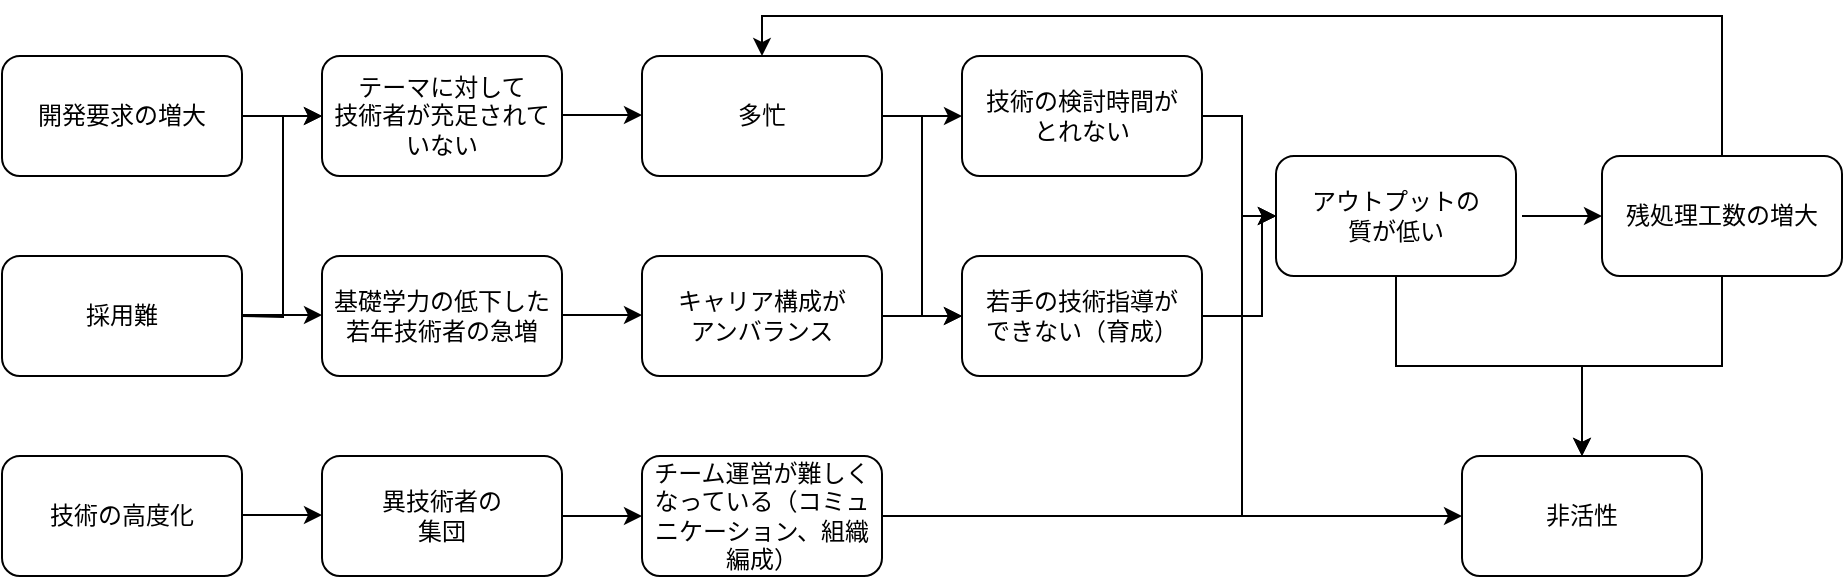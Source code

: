 <mxfile version="20.3.0" type="device" pages="2"><diagram id="dJGeUr5zPOfiIlqvQIUH" name="ページ1"><mxGraphModel dx="1106" dy="799" grid="1" gridSize="10" guides="1" tooltips="1" connect="1" arrows="1" fold="1" page="1" pageScale="1" pageWidth="827" pageHeight="1169" math="0" shadow="0"><root><mxCell id="0"/><mxCell id="1" parent="0"/><mxCell id="kO12snzmvr3qVSmDlKaI-1" value="開発要求の増大" style="rounded=1;whiteSpace=wrap;html=1;" vertex="1" parent="1"><mxGeometry x="70" y="180" width="120" height="60" as="geometry"/></mxCell><mxCell id="kO12snzmvr3qVSmDlKaI-2" value="テーマに対して&lt;br&gt;技術者が充足されていない" style="rounded=1;whiteSpace=wrap;html=1;" vertex="1" parent="1"><mxGeometry x="230" y="180" width="120" height="60" as="geometry"/></mxCell><mxCell id="kO12snzmvr3qVSmDlKaI-3" value="多忙" style="rounded=1;whiteSpace=wrap;html=1;" vertex="1" parent="1"><mxGeometry x="390" y="180" width="120" height="60" as="geometry"/></mxCell><mxCell id="kO12snzmvr3qVSmDlKaI-29" style="edgeStyle=orthogonalEdgeStyle;rounded=0;orthogonalLoop=1;jettySize=auto;html=1;exitX=1;exitY=0.5;exitDx=0;exitDy=0;entryX=0;entryY=0.5;entryDx=0;entryDy=0;" edge="1" parent="1" source="kO12snzmvr3qVSmDlKaI-4" target="kO12snzmvr3qVSmDlKaI-5"><mxGeometry relative="1" as="geometry"/></mxCell><mxCell id="kO12snzmvr3qVSmDlKaI-4" value="技術の検討時間が&lt;br&gt;とれない" style="rounded=1;whiteSpace=wrap;html=1;" vertex="1" parent="1"><mxGeometry x="550" y="180" width="120" height="60" as="geometry"/></mxCell><mxCell id="kO12snzmvr3qVSmDlKaI-33" style="edgeStyle=orthogonalEdgeStyle;rounded=0;orthogonalLoop=1;jettySize=auto;html=1;exitX=0.5;exitY=1;exitDx=0;exitDy=0;" edge="1" parent="1" source="kO12snzmvr3qVSmDlKaI-5" target="kO12snzmvr3qVSmDlKaI-14"><mxGeometry relative="1" as="geometry"/></mxCell><mxCell id="kO12snzmvr3qVSmDlKaI-5" value="アウトプットの&lt;br&gt;質が低い" style="rounded=1;whiteSpace=wrap;html=1;" vertex="1" parent="1"><mxGeometry x="707" y="230" width="120" height="60" as="geometry"/></mxCell><mxCell id="kO12snzmvr3qVSmDlKaI-31" style="edgeStyle=orthogonalEdgeStyle;rounded=0;orthogonalLoop=1;jettySize=auto;html=1;exitX=0.5;exitY=0;exitDx=0;exitDy=0;entryX=0.5;entryY=0;entryDx=0;entryDy=0;" edge="1" parent="1" source="kO12snzmvr3qVSmDlKaI-6" target="kO12snzmvr3qVSmDlKaI-3"><mxGeometry relative="1" as="geometry"/></mxCell><mxCell id="kO12snzmvr3qVSmDlKaI-34" style="edgeStyle=orthogonalEdgeStyle;rounded=0;orthogonalLoop=1;jettySize=auto;html=1;exitX=0.5;exitY=1;exitDx=0;exitDy=0;entryX=0.5;entryY=0;entryDx=0;entryDy=0;" edge="1" parent="1" source="kO12snzmvr3qVSmDlKaI-6" target="kO12snzmvr3qVSmDlKaI-14"><mxGeometry relative="1" as="geometry"/></mxCell><mxCell id="kO12snzmvr3qVSmDlKaI-6" value="残処理工数の増大" style="rounded=1;whiteSpace=wrap;html=1;" vertex="1" parent="1"><mxGeometry x="870" y="230" width="120" height="60" as="geometry"/></mxCell><mxCell id="kO12snzmvr3qVSmDlKaI-7" value="採用難" style="rounded=1;whiteSpace=wrap;html=1;" vertex="1" parent="1"><mxGeometry x="70" y="280" width="120" height="60" as="geometry"/></mxCell><mxCell id="kO12snzmvr3qVSmDlKaI-8" value="基礎学力の低下した&lt;br&gt;若年技術者の急増" style="rounded=1;whiteSpace=wrap;html=1;" vertex="1" parent="1"><mxGeometry x="230" y="280" width="120" height="60" as="geometry"/></mxCell><mxCell id="kO12snzmvr3qVSmDlKaI-9" value="キャリア構成が&lt;br&gt;アンバランス" style="rounded=1;whiteSpace=wrap;html=1;" vertex="1" parent="1"><mxGeometry x="390" y="280" width="120" height="60" as="geometry"/></mxCell><mxCell id="kO12snzmvr3qVSmDlKaI-10" value="若手の技術指導が&lt;br&gt;できない（育成）" style="rounded=1;whiteSpace=wrap;html=1;" vertex="1" parent="1"><mxGeometry x="550" y="280" width="120" height="60" as="geometry"/></mxCell><mxCell id="kO12snzmvr3qVSmDlKaI-11" value="技術の高度化" style="rounded=1;whiteSpace=wrap;html=1;" vertex="1" parent="1"><mxGeometry x="70" y="380" width="120" height="60" as="geometry"/></mxCell><mxCell id="kO12snzmvr3qVSmDlKaI-12" value="異技術者の&lt;br&gt;集団" style="rounded=1;whiteSpace=wrap;html=1;" vertex="1" parent="1"><mxGeometry x="230" y="380" width="120" height="60" as="geometry"/></mxCell><mxCell id="kO12snzmvr3qVSmDlKaI-13" value="チーム運営が難しくなっている（コミュニケーション、組織編成）" style="rounded=1;whiteSpace=wrap;html=1;" vertex="1" parent="1"><mxGeometry x="390" y="380" width="120" height="60" as="geometry"/></mxCell><mxCell id="kO12snzmvr3qVSmDlKaI-14" value="非活性" style="rounded=1;whiteSpace=wrap;html=1;" vertex="1" parent="1"><mxGeometry x="800" y="380" width="120" height="60" as="geometry"/></mxCell><mxCell id="kO12snzmvr3qVSmDlKaI-16" value="" style="endArrow=classic;html=1;rounded=0;entryX=0;entryY=0.5;entryDx=0;entryDy=0;exitX=1;exitY=0.5;exitDx=0;exitDy=0;" edge="1" parent="1" source="kO12snzmvr3qVSmDlKaI-1" target="kO12snzmvr3qVSmDlKaI-2"><mxGeometry width="50" height="50" relative="1" as="geometry"><mxPoint x="-10" y="310" as="sourcePoint"/><mxPoint x="40" y="260" as="targetPoint"/></mxGeometry></mxCell><mxCell id="kO12snzmvr3qVSmDlKaI-17" value="" style="endArrow=classic;html=1;rounded=0;entryX=0;entryY=0.5;entryDx=0;entryDy=0;exitX=1;exitY=0.5;exitDx=0;exitDy=0;" edge="1" parent="1"><mxGeometry width="50" height="50" relative="1" as="geometry"><mxPoint x="350" y="209.5" as="sourcePoint"/><mxPoint x="390" y="209.5" as="targetPoint"/></mxGeometry></mxCell><mxCell id="kO12snzmvr3qVSmDlKaI-18" value="" style="endArrow=classic;html=1;rounded=0;entryX=0;entryY=0.5;entryDx=0;entryDy=0;exitX=1;exitY=0.5;exitDx=0;exitDy=0;edgeStyle=orthogonalEdgeStyle;" edge="1" parent="1" source="kO12snzmvr3qVSmDlKaI-3" target="kO12snzmvr3qVSmDlKaI-10"><mxGeometry width="50" height="50" relative="1" as="geometry"><mxPoint x="360" y="219.5" as="sourcePoint"/><mxPoint x="400" y="219.5" as="targetPoint"/></mxGeometry></mxCell><mxCell id="kO12snzmvr3qVSmDlKaI-19" value="" style="endArrow=classic;html=1;rounded=0;entryX=0;entryY=0.5;entryDx=0;entryDy=0;exitX=1;exitY=0.5;exitDx=0;exitDy=0;edgeStyle=orthogonalEdgeStyle;" edge="1" parent="1" source="kO12snzmvr3qVSmDlKaI-9" target="kO12snzmvr3qVSmDlKaI-10"><mxGeometry width="50" height="50" relative="1" as="geometry"><mxPoint x="520" y="220" as="sourcePoint"/><mxPoint x="560" y="320" as="targetPoint"/></mxGeometry></mxCell><mxCell id="kO12snzmvr3qVSmDlKaI-20" value="" style="endArrow=classic;html=1;rounded=0;entryX=0;entryY=0.5;entryDx=0;entryDy=0;exitX=1;exitY=0.5;exitDx=0;exitDy=0;" edge="1" parent="1"><mxGeometry width="50" height="50" relative="1" as="geometry"><mxPoint x="350" y="309.5" as="sourcePoint"/><mxPoint x="390" y="309.5" as="targetPoint"/></mxGeometry></mxCell><mxCell id="kO12snzmvr3qVSmDlKaI-21" value="" style="endArrow=classic;html=1;rounded=0;entryX=0;entryY=0.5;entryDx=0;entryDy=0;exitX=1;exitY=0.5;exitDx=0;exitDy=0;" edge="1" parent="1"><mxGeometry width="50" height="50" relative="1" as="geometry"><mxPoint x="190" y="309.5" as="sourcePoint"/><mxPoint x="230" y="309.5" as="targetPoint"/></mxGeometry></mxCell><mxCell id="kO12snzmvr3qVSmDlKaI-22" value="" style="endArrow=classic;html=1;rounded=0;entryX=0;entryY=0.5;entryDx=0;entryDy=0;edgeStyle=orthogonalEdgeStyle;" edge="1" parent="1" target="kO12snzmvr3qVSmDlKaI-2"><mxGeometry width="50" height="50" relative="1" as="geometry"><mxPoint x="190" y="310" as="sourcePoint"/><mxPoint x="560" y="320" as="targetPoint"/></mxGeometry></mxCell><mxCell id="kO12snzmvr3qVSmDlKaI-23" value="" style="endArrow=classic;html=1;rounded=0;entryX=0;entryY=0.5;entryDx=0;entryDy=0;exitX=1;exitY=0.5;exitDx=0;exitDy=0;" edge="1" parent="1"><mxGeometry width="50" height="50" relative="1" as="geometry"><mxPoint x="190" y="409.5" as="sourcePoint"/><mxPoint x="230" y="409.5" as="targetPoint"/></mxGeometry></mxCell><mxCell id="kO12snzmvr3qVSmDlKaI-24" value="" style="endArrow=classic;html=1;rounded=0;entryX=0;entryY=0.5;entryDx=0;entryDy=0;exitX=1;exitY=0.5;exitDx=0;exitDy=0;" edge="1" parent="1" source="kO12snzmvr3qVSmDlKaI-12" target="kO12snzmvr3qVSmDlKaI-13"><mxGeometry width="50" height="50" relative="1" as="geometry"><mxPoint x="370" y="329.5" as="sourcePoint"/><mxPoint x="410" y="329.5" as="targetPoint"/></mxGeometry></mxCell><mxCell id="kO12snzmvr3qVSmDlKaI-25" value="" style="endArrow=classic;html=1;rounded=0;entryX=0;entryY=0.5;entryDx=0;entryDy=0;exitX=1;exitY=0.5;exitDx=0;exitDy=0;" edge="1" parent="1" source="kO12snzmvr3qVSmDlKaI-13" target="kO12snzmvr3qVSmDlKaI-14"><mxGeometry width="50" height="50" relative="1" as="geometry"><mxPoint x="360" y="420" as="sourcePoint"/><mxPoint x="400" y="420" as="targetPoint"/></mxGeometry></mxCell><mxCell id="kO12snzmvr3qVSmDlKaI-26" value="" style="endArrow=classic;html=1;rounded=0;entryX=0;entryY=0.5;entryDx=0;entryDy=0;exitX=1;exitY=0.5;exitDx=0;exitDy=0;edgeStyle=orthogonalEdgeStyle;" edge="1" parent="1" source="kO12snzmvr3qVSmDlKaI-13" target="kO12snzmvr3qVSmDlKaI-5"><mxGeometry width="50" height="50" relative="1" as="geometry"><mxPoint x="520" y="220" as="sourcePoint"/><mxPoint x="560" y="320" as="targetPoint"/><Array as="points"><mxPoint x="690" y="410"/><mxPoint x="690" y="260"/></Array></mxGeometry></mxCell><mxCell id="kO12snzmvr3qVSmDlKaI-27" value="" style="endArrow=classic;html=1;rounded=0;entryX=0;entryY=0.5;entryDx=0;entryDy=0;exitX=1;exitY=0.5;exitDx=0;exitDy=0;edgeStyle=orthogonalEdgeStyle;" edge="1" parent="1" source="kO12snzmvr3qVSmDlKaI-10" target="kO12snzmvr3qVSmDlKaI-5"><mxGeometry width="50" height="50" relative="1" as="geometry"><mxPoint x="520" y="420" as="sourcePoint"/><mxPoint x="717" y="270" as="targetPoint"/><Array as="points"><mxPoint x="700" y="310"/><mxPoint x="700" y="260"/></Array></mxGeometry></mxCell><mxCell id="kO12snzmvr3qVSmDlKaI-30" value="" style="endArrow=classic;html=1;rounded=0;entryX=0;entryY=0.5;entryDx=0;entryDy=0;" edge="1" parent="1" target="kO12snzmvr3qVSmDlKaI-6"><mxGeometry width="50" height="50" relative="1" as="geometry"><mxPoint x="830" y="260" as="sourcePoint"/><mxPoint x="400" y="219.5" as="targetPoint"/></mxGeometry></mxCell><mxCell id="kO12snzmvr3qVSmDlKaI-32" value="" style="endArrow=classic;html=1;rounded=0;entryX=0;entryY=0.5;entryDx=0;entryDy=0;exitX=1;exitY=0.5;exitDx=0;exitDy=0;" edge="1" parent="1" source="kO12snzmvr3qVSmDlKaI-3" target="kO12snzmvr3qVSmDlKaI-4"><mxGeometry width="50" height="50" relative="1" as="geometry"><mxPoint x="360" y="219.5" as="sourcePoint"/><mxPoint x="400" y="219.5" as="targetPoint"/></mxGeometry></mxCell></root></mxGraphModel></diagram><diagram id="Sb4YqTyU8Ep3zNCvFI2_" name="ページ2"><mxGraphModel dx="1106" dy="799" grid="1" gridSize="10" guides="1" tooltips="1" connect="1" arrows="1" fold="1" page="1" pageScale="1" pageWidth="827" pageHeight="1169" math="0" shadow="0"><root><mxCell id="0"/><mxCell id="1" parent="0"/><mxCell id="vlOpvLMwJIIAe-NivSPp-1" value="見えない計画" style="rounded=0;whiteSpace=wrap;html=1;fillColor=#dae8fc;strokeColor=#6c8ebf;" vertex="1" parent="1"><mxGeometry x="70" y="210" width="120" height="60" as="geometry"/></mxCell><mxCell id="vlOpvLMwJIIAe-NivSPp-2" value="問題が&lt;br&gt;事前に見えない" style="rounded=0;whiteSpace=wrap;html=1;fillColor=#dae8fc;strokeColor=#6c8ebf;" vertex="1" parent="1"><mxGeometry x="230" y="210" width="120" height="60" as="geometry"/></mxCell><mxCell id="vlOpvLMwJIIAe-NivSPp-3" value="個人で問題を&lt;br&gt;かかえ込む" style="rounded=0;whiteSpace=wrap;html=1;fillColor=#dae8fc;strokeColor=#6c8ebf;" vertex="1" parent="1"><mxGeometry x="390" y="210" width="120" height="60" as="geometry"/></mxCell><mxCell id="vlOpvLMwJIIAe-NivSPp-4" value="トラブルが発生" style="rounded=0;whiteSpace=wrap;html=1;fillColor=#dae8fc;strokeColor=#6c8ebf;" vertex="1" parent="1"><mxGeometry x="550" y="210" width="120" height="60" as="geometry"/></mxCell><mxCell id="vlOpvLMwJIIAe-NivSPp-5" value="もやもやする" style="rounded=0;whiteSpace=wrap;html=1;fillColor=#dae8fc;strokeColor=#6c8ebf;" vertex="1" parent="1"><mxGeometry x="707" y="210" width="120" height="60" as="geometry"/></mxCell><mxCell id="vlOpvLMwJIIAe-NivSPp-6" value="" style="endArrow=classic;html=1;rounded=0;entryX=0;entryY=0.5;entryDx=0;entryDy=0;exitX=1;exitY=0.5;exitDx=0;exitDy=0;" edge="1" parent="1" source="vlOpvLMwJIIAe-NivSPp-1" target="vlOpvLMwJIIAe-NivSPp-2"><mxGeometry width="50" height="50" relative="1" as="geometry"><mxPoint x="130" y="390" as="sourcePoint"/><mxPoint x="180" y="340" as="targetPoint"/></mxGeometry></mxCell><mxCell id="vlOpvLMwJIIAe-NivSPp-7" value="" style="endArrow=classic;html=1;rounded=0;entryX=0;entryY=0.5;entryDx=0;entryDy=0;exitX=1;exitY=0.5;exitDx=0;exitDy=0;" edge="1" parent="1" source="vlOpvLMwJIIAe-NivSPp-2" target="vlOpvLMwJIIAe-NivSPp-3"><mxGeometry width="50" height="50" relative="1" as="geometry"><mxPoint x="200" y="250" as="sourcePoint"/><mxPoint x="240" y="250" as="targetPoint"/></mxGeometry></mxCell><mxCell id="vlOpvLMwJIIAe-NivSPp-8" value="" style="endArrow=classic;html=1;rounded=0;entryX=0;entryY=0.5;entryDx=0;entryDy=0;exitX=1;exitY=0.5;exitDx=0;exitDy=0;" edge="1" parent="1" source="vlOpvLMwJIIAe-NivSPp-3" target="vlOpvLMwJIIAe-NivSPp-4"><mxGeometry width="50" height="50" relative="1" as="geometry"><mxPoint x="360" y="250" as="sourcePoint"/><mxPoint x="400" y="250" as="targetPoint"/></mxGeometry></mxCell><mxCell id="vlOpvLMwJIIAe-NivSPp-9" value="" style="endArrow=classic;html=1;rounded=0;entryX=0;entryY=0.5;entryDx=0;entryDy=0;exitX=1;exitY=0.5;exitDx=0;exitDy=0;" edge="1" parent="1" source="vlOpvLMwJIIAe-NivSPp-4" target="vlOpvLMwJIIAe-NivSPp-5"><mxGeometry width="50" height="50" relative="1" as="geometry"><mxPoint x="520" y="250" as="sourcePoint"/><mxPoint x="560" y="250" as="targetPoint"/></mxGeometry></mxCell><mxCell id="vlOpvLMwJIIAe-NivSPp-10" value="見える計画" style="rounded=0;whiteSpace=wrap;html=1;fillColor=#ffe6cc;strokeColor=#d79b00;" vertex="1" parent="1"><mxGeometry x="71.5" y="300" width="120" height="60" as="geometry"/></mxCell><mxCell id="vlOpvLMwJIIAe-NivSPp-11" value="問題が&lt;br&gt;事前に見えてくる" style="rounded=0;whiteSpace=wrap;html=1;fillColor=#ffe6cc;strokeColor=#d79b00;" vertex="1" parent="1"><mxGeometry x="231.5" y="300" width="120" height="60" as="geometry"/></mxCell><mxCell id="vlOpvLMwJIIAe-NivSPp-12" value="チーム力の発揮" style="rounded=0;whiteSpace=wrap;html=1;fillColor=#ffe6cc;strokeColor=#d79b00;" vertex="1" parent="1"><mxGeometry x="391.5" y="300" width="120" height="60" as="geometry"/></mxCell><mxCell id="vlOpvLMwJIIAe-NivSPp-13" value="仕事が&lt;br&gt;スムーズにいく" style="rounded=0;whiteSpace=wrap;html=1;fillColor=#ffe6cc;strokeColor=#d79b00;" vertex="1" parent="1"><mxGeometry x="551.5" y="300" width="120" height="60" as="geometry"/></mxCell><mxCell id="vlOpvLMwJIIAe-NivSPp-14" value="すっきりする" style="rounded=0;whiteSpace=wrap;html=1;fillColor=#ffe6cc;strokeColor=#d79b00;" vertex="1" parent="1"><mxGeometry x="708.5" y="300" width="120" height="60" as="geometry"/></mxCell><mxCell id="vlOpvLMwJIIAe-NivSPp-15" value="" style="endArrow=classic;html=1;rounded=0;entryX=0;entryY=0.5;entryDx=0;entryDy=0;exitX=1;exitY=0.5;exitDx=0;exitDy=0;fillColor=#ffe6cc;strokeColor=#d79b00;" edge="1" parent="1" source="vlOpvLMwJIIAe-NivSPp-10" target="vlOpvLMwJIIAe-NivSPp-11"><mxGeometry width="50" height="50" relative="1" as="geometry"><mxPoint x="131.5" y="480" as="sourcePoint"/><mxPoint x="181.5" y="430" as="targetPoint"/></mxGeometry></mxCell><mxCell id="vlOpvLMwJIIAe-NivSPp-16" value="" style="endArrow=classic;html=1;rounded=0;entryX=0;entryY=0.5;entryDx=0;entryDy=0;exitX=1;exitY=0.5;exitDx=0;exitDy=0;fillColor=#ffe6cc;strokeColor=#d79b00;" edge="1" parent="1" source="vlOpvLMwJIIAe-NivSPp-11" target="vlOpvLMwJIIAe-NivSPp-12"><mxGeometry width="50" height="50" relative="1" as="geometry"><mxPoint x="201.5" y="340" as="sourcePoint"/><mxPoint x="241.5" y="340" as="targetPoint"/></mxGeometry></mxCell><mxCell id="vlOpvLMwJIIAe-NivSPp-17" value="" style="endArrow=classic;html=1;rounded=0;entryX=0;entryY=0.5;entryDx=0;entryDy=0;exitX=1;exitY=0.5;exitDx=0;exitDy=0;fillColor=#ffe6cc;strokeColor=#d79b00;" edge="1" parent="1" source="vlOpvLMwJIIAe-NivSPp-12" target="vlOpvLMwJIIAe-NivSPp-13"><mxGeometry width="50" height="50" relative="1" as="geometry"><mxPoint x="361.5" y="340" as="sourcePoint"/><mxPoint x="401.5" y="340" as="targetPoint"/></mxGeometry></mxCell><mxCell id="vlOpvLMwJIIAe-NivSPp-18" value="" style="endArrow=classic;html=1;rounded=0;entryX=0;entryY=0.5;entryDx=0;entryDy=0;exitX=1;exitY=0.5;exitDx=0;exitDy=0;fillColor=#ffe6cc;strokeColor=#d79b00;" edge="1" parent="1" source="vlOpvLMwJIIAe-NivSPp-13" target="vlOpvLMwJIIAe-NivSPp-14"><mxGeometry width="50" height="50" relative="1" as="geometry"><mxPoint x="521.5" y="340" as="sourcePoint"/><mxPoint x="561.5" y="340" as="targetPoint"/></mxGeometry></mxCell></root></mxGraphModel></diagram></mxfile>